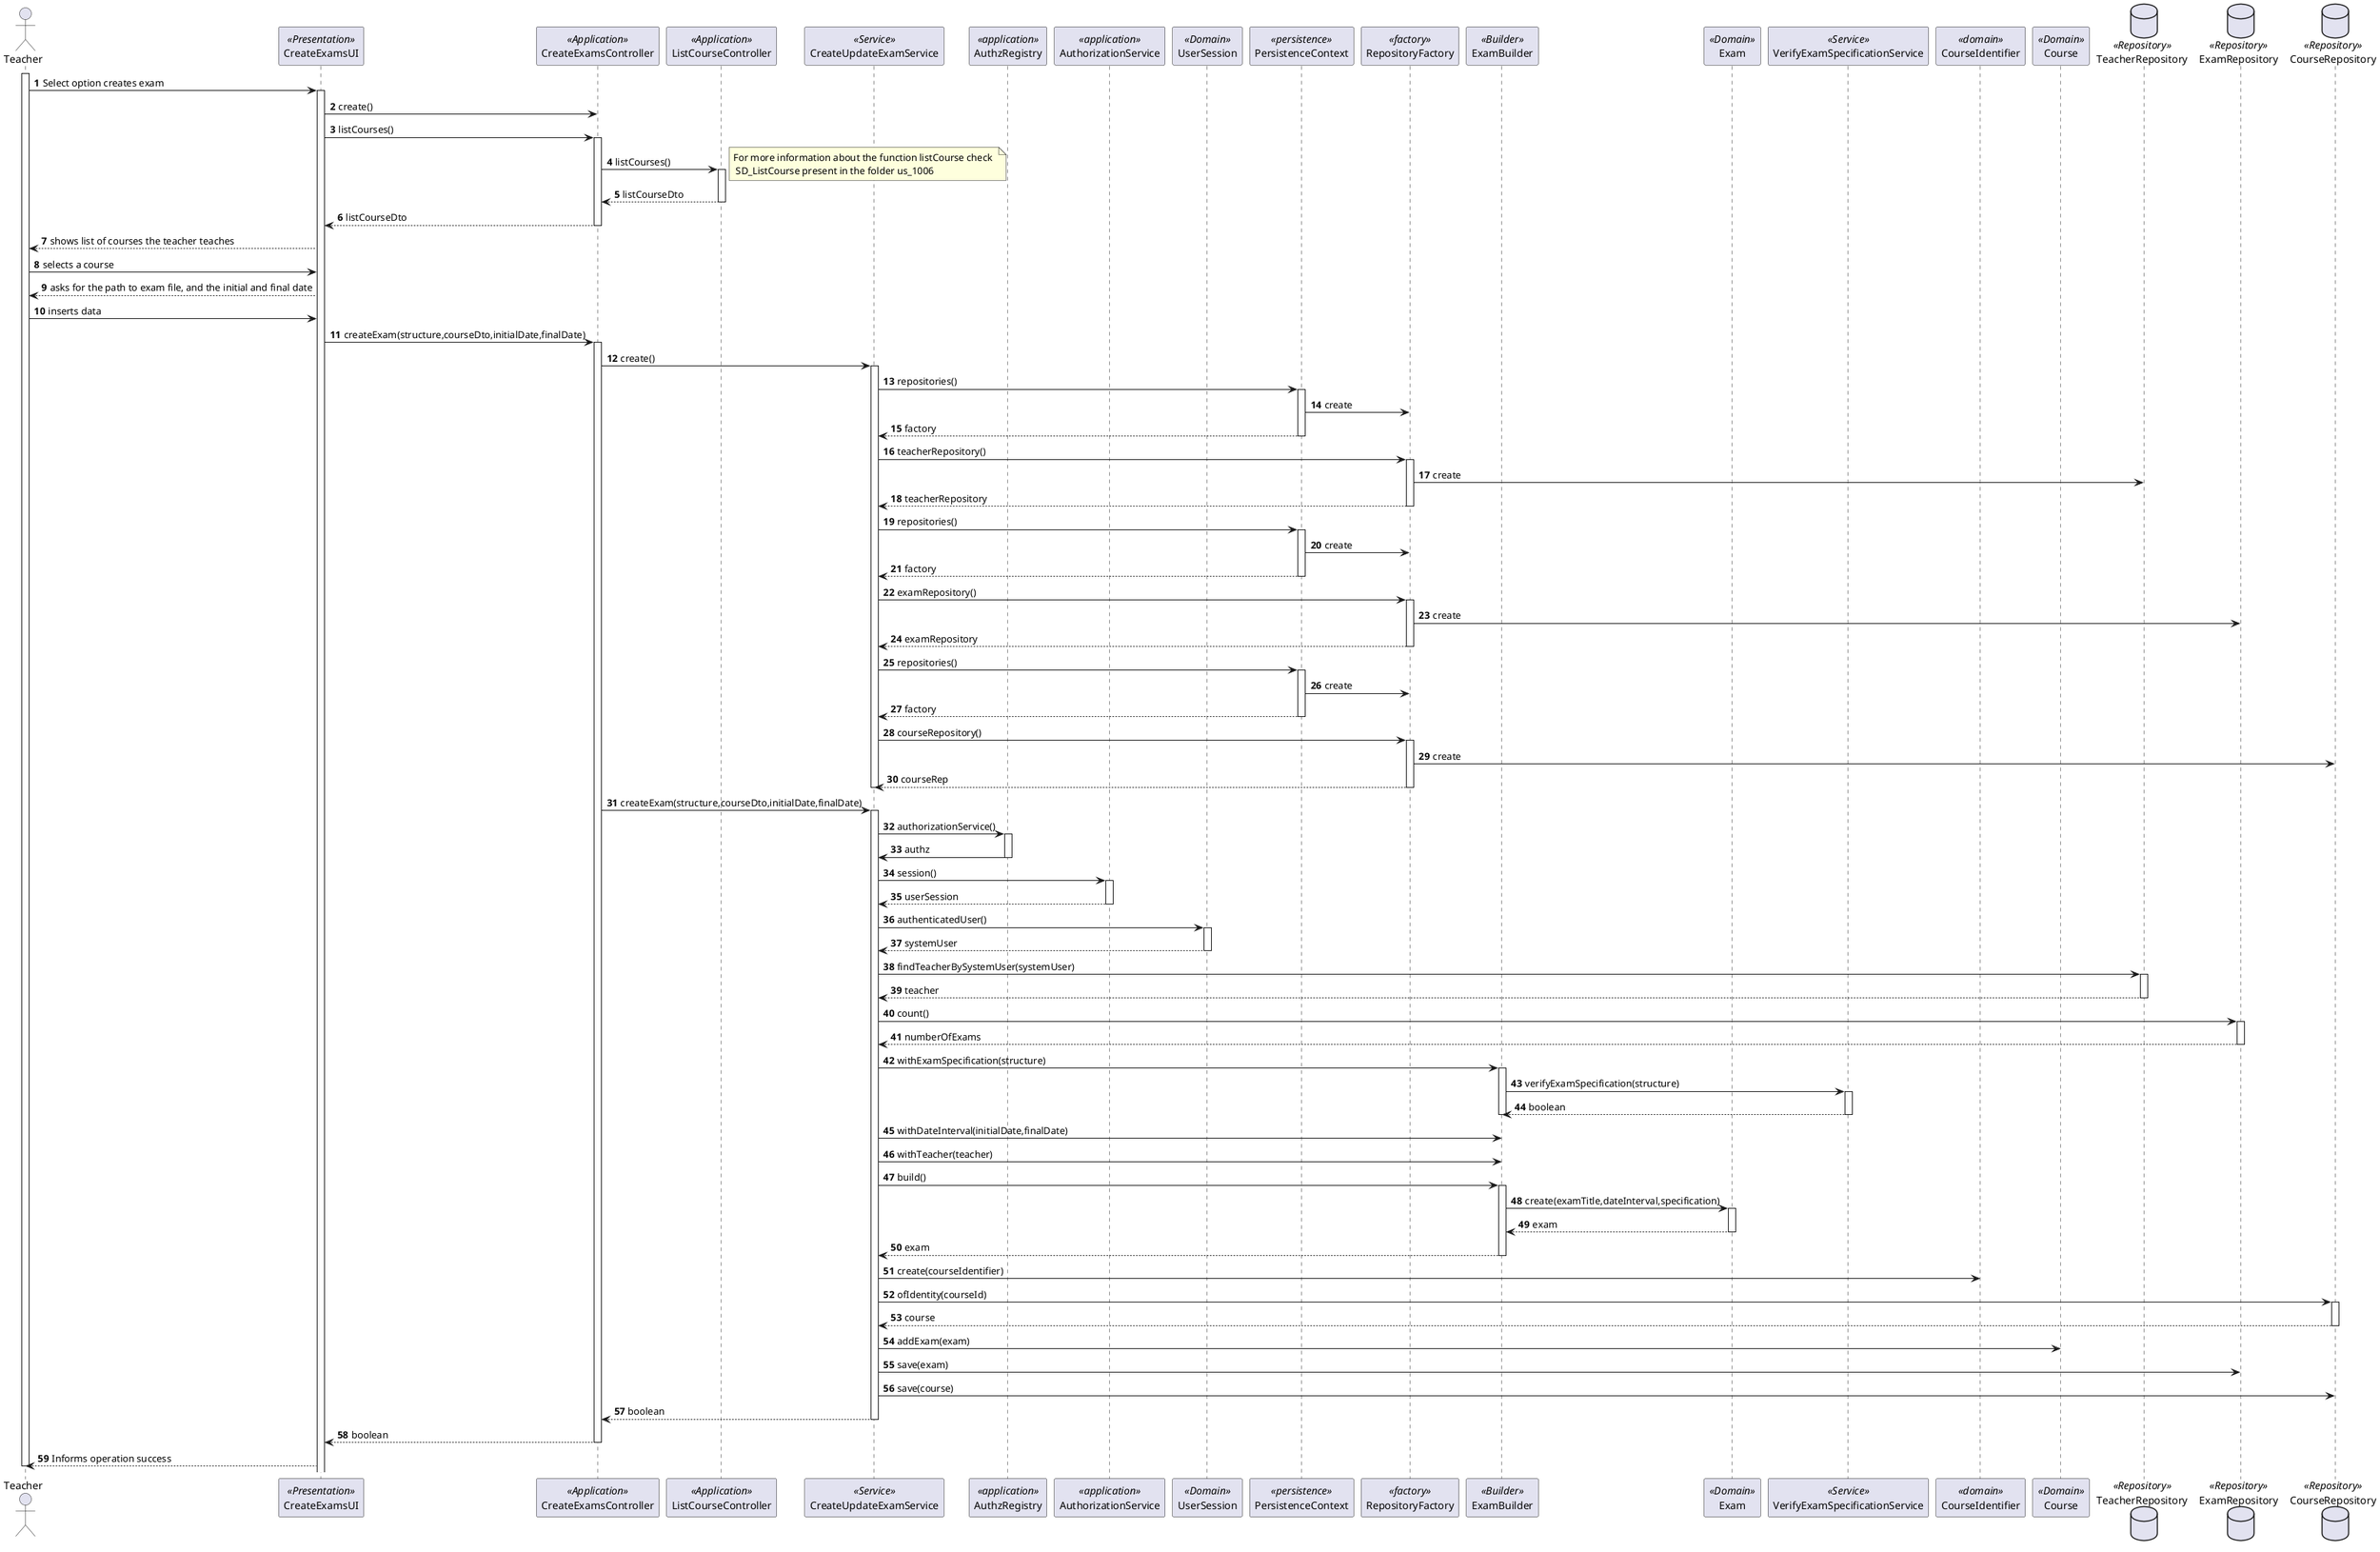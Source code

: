 @startuml
'https://plantuml.com/sequence-diagram

autonumber

actor "Teacher" as t

participant "CreateExamsUI" as ui <<Presentation>>
participant "CreateExamsController" as ctrl <<Application>>
participant "ListCourseController" as ctrlList <<Application>>
participant "CreateUpdateExamService" as service <<Service>>


participant AuthzRegistry as auth <<application>>
participant AuthorizationService as authSV <<application>>
participant UserSession as userSe <<Domain>>

participant PersistenceContext as persistence <<persistence>>
participant RepositoryFactory as repFactory <<factory>>

participant "ExamBuilder" as builder <<Builder>>
participant "Exam" as exam <<Domain>>
participant "VerifyExamSpecificationService" as verExam <<Service>>
participant CourseIdentifier as courseID <<domain>>
participant "Course" as course <<Domain>>
database "TeacherRepository" as teaRep <<Repository>>
database ExamRepository as examRep <<Repository>>
database CourseRepository as courseRep <<Repository>>


activate t
t -> ui: Select option creates exam
activate ui


ui-> ctrl : create()
ui -> ctrl: listCourses()
activate ctrl
ctrl -> ctrlList: listCourses()
activate ctrlList
note right : For more information about the function listCourse check \n SD_ListCourse present in the folder us_1006
ctrlList --> ctrl: listCourseDto
deactivate ctrlList
ctrl --> ui: listCourseDto
deactivate ctrl

ui --> t: shows list of courses the teacher teaches
t -> ui: selects a course
ui --> t: asks for the path to exam file, and the initial and final date
t -> ui: inserts data

ui-> ctrl: createExam(structure,courseDto,initialDate,finalDate)





activate ctrl
ctrl -> service : create()
activate service


service -> persistence: repositories()
activate persistence
persistence -> repFactory: create
persistence --> service: factory
deactivate persistence
service -> repFactory: teacherRepository()
activate repFactory
repFactory -> teaRep: create
repFactory --> service: teacherRepository
deactivate repFactory
service -> persistence: repositories()
activate persistence
persistence -> repFactory: create
persistence --> service: factory
deactivate persistence
service -> repFactory: examRepository()
activate repFactory
repFactory -> examRep: create
repFactory --> service: examRepository
deactivate repFactory
service -> persistence: repositories()
activate persistence
persistence -> repFactory: create
persistence --> service: factory
deactivate persistence
service -> repFactory: courseRepository()
activate repFactory
repFactory -> courseRep: create
repFactory --> service: courseRep
deactivate repFactory


deactivate persistence
deactivate service
ctrl -> service : createExam(structure,courseDto,initialDate,finalDate)
activate service

service -> auth: authorizationService()
activate auth
auth -> service: authz
deactivate auth
service -> authSV: session()
activate authSV
authSV --> service: userSession
deactivate authSV
service -> userSe: authenticatedUser()
activate userSe
userSe --> service : systemUser
deactivate userSe




service -> teaRep : findTeacherBySystemUser(systemUser)
activate teaRep
teaRep --> service: teacher
deactivate teaRep



service -> examRep: count()
activate examRep
examRep --> service: numberOfExams
deactivate examRep

service -> builder: withExamSpecification(structure)
activate builder
builder -> verExam: verifyExamSpecification(structure)
activate verExam
verExam --> builder: boolean
deactivate verExam
deactivate builder

service -> builder: withDateInterval(initialDate,finalDate)
service -> builder: withTeacher(teacher)

service -> builder: build()
activate builder
builder -> exam: create(examTitle,dateInterval,specification)
activate exam
exam --> builder: exam
deactivate exam
builder --> service: exam
deactivate builder


service -> courseID : create(courseIdentifier)
service -> courseRep: ofIdentity(courseId)
activate courseRep
courseRep --> service : course
deactivate courseRep

service -> course : addExam(exam)
service -> examRep : save(exam)
service -> courseRep: save(course)

service --> ctrl: boolean
deactivate service
ctrl --> ui: boolean
deactivate ctrl
ui --> t : Informs operation success

deactivate t
@enduml